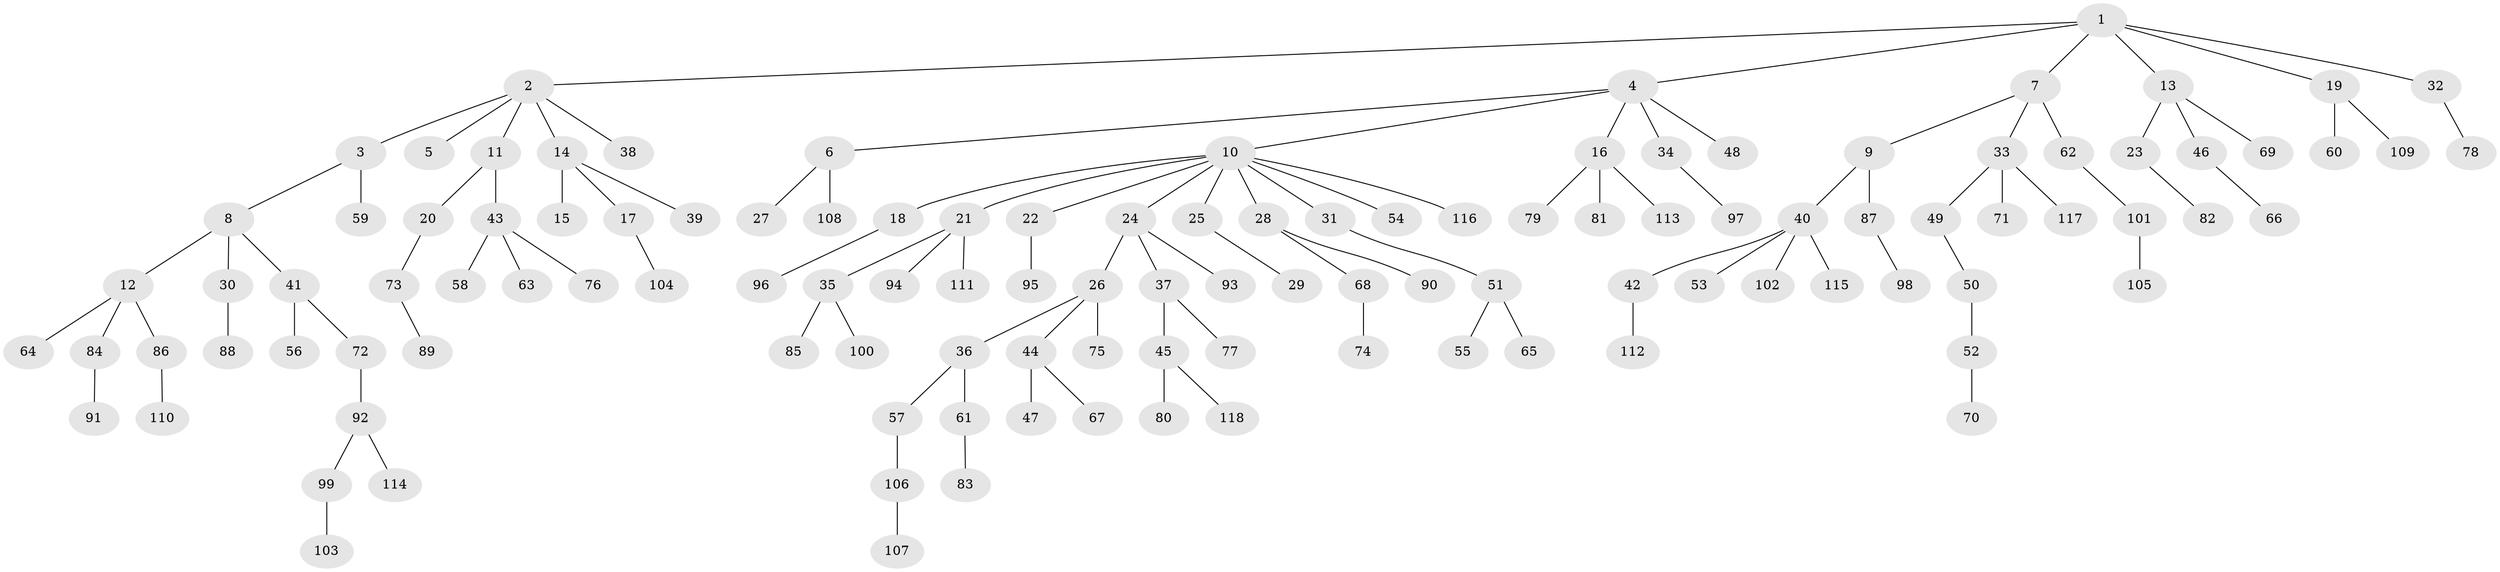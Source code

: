 // Generated by graph-tools (version 1.1) at 2025/36/03/09/25 02:36:46]
// undirected, 118 vertices, 117 edges
graph export_dot {
graph [start="1"]
  node [color=gray90,style=filled];
  1;
  2;
  3;
  4;
  5;
  6;
  7;
  8;
  9;
  10;
  11;
  12;
  13;
  14;
  15;
  16;
  17;
  18;
  19;
  20;
  21;
  22;
  23;
  24;
  25;
  26;
  27;
  28;
  29;
  30;
  31;
  32;
  33;
  34;
  35;
  36;
  37;
  38;
  39;
  40;
  41;
  42;
  43;
  44;
  45;
  46;
  47;
  48;
  49;
  50;
  51;
  52;
  53;
  54;
  55;
  56;
  57;
  58;
  59;
  60;
  61;
  62;
  63;
  64;
  65;
  66;
  67;
  68;
  69;
  70;
  71;
  72;
  73;
  74;
  75;
  76;
  77;
  78;
  79;
  80;
  81;
  82;
  83;
  84;
  85;
  86;
  87;
  88;
  89;
  90;
  91;
  92;
  93;
  94;
  95;
  96;
  97;
  98;
  99;
  100;
  101;
  102;
  103;
  104;
  105;
  106;
  107;
  108;
  109;
  110;
  111;
  112;
  113;
  114;
  115;
  116;
  117;
  118;
  1 -- 2;
  1 -- 4;
  1 -- 7;
  1 -- 13;
  1 -- 19;
  1 -- 32;
  2 -- 3;
  2 -- 5;
  2 -- 11;
  2 -- 14;
  2 -- 38;
  3 -- 8;
  3 -- 59;
  4 -- 6;
  4 -- 10;
  4 -- 16;
  4 -- 34;
  4 -- 48;
  6 -- 27;
  6 -- 108;
  7 -- 9;
  7 -- 33;
  7 -- 62;
  8 -- 12;
  8 -- 30;
  8 -- 41;
  9 -- 40;
  9 -- 87;
  10 -- 18;
  10 -- 21;
  10 -- 22;
  10 -- 24;
  10 -- 25;
  10 -- 28;
  10 -- 31;
  10 -- 54;
  10 -- 116;
  11 -- 20;
  11 -- 43;
  12 -- 64;
  12 -- 84;
  12 -- 86;
  13 -- 23;
  13 -- 46;
  13 -- 69;
  14 -- 15;
  14 -- 17;
  14 -- 39;
  16 -- 79;
  16 -- 81;
  16 -- 113;
  17 -- 104;
  18 -- 96;
  19 -- 60;
  19 -- 109;
  20 -- 73;
  21 -- 35;
  21 -- 94;
  21 -- 111;
  22 -- 95;
  23 -- 82;
  24 -- 26;
  24 -- 37;
  24 -- 93;
  25 -- 29;
  26 -- 36;
  26 -- 44;
  26 -- 75;
  28 -- 68;
  28 -- 90;
  30 -- 88;
  31 -- 51;
  32 -- 78;
  33 -- 49;
  33 -- 71;
  33 -- 117;
  34 -- 97;
  35 -- 85;
  35 -- 100;
  36 -- 57;
  36 -- 61;
  37 -- 45;
  37 -- 77;
  40 -- 42;
  40 -- 53;
  40 -- 102;
  40 -- 115;
  41 -- 56;
  41 -- 72;
  42 -- 112;
  43 -- 58;
  43 -- 63;
  43 -- 76;
  44 -- 47;
  44 -- 67;
  45 -- 80;
  45 -- 118;
  46 -- 66;
  49 -- 50;
  50 -- 52;
  51 -- 55;
  51 -- 65;
  52 -- 70;
  57 -- 106;
  61 -- 83;
  62 -- 101;
  68 -- 74;
  72 -- 92;
  73 -- 89;
  84 -- 91;
  86 -- 110;
  87 -- 98;
  92 -- 99;
  92 -- 114;
  99 -- 103;
  101 -- 105;
  106 -- 107;
}
